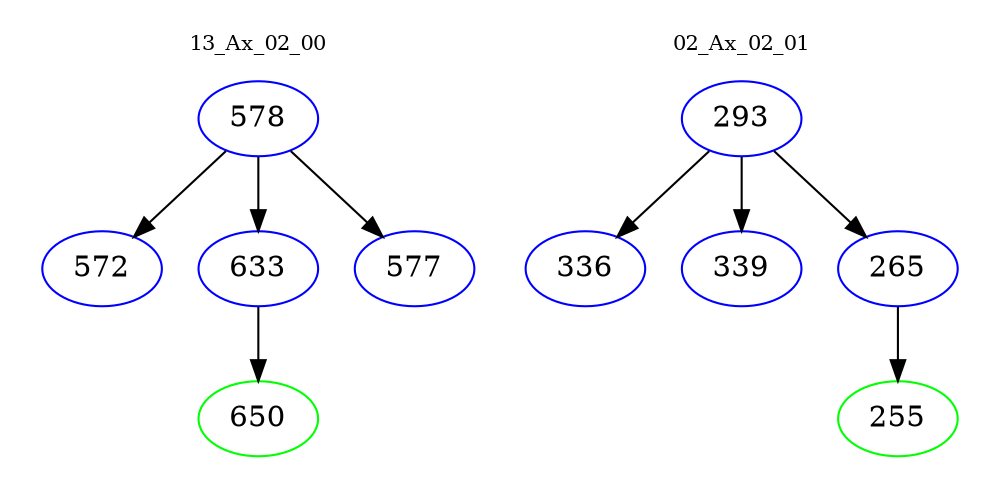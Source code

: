 digraph{
subgraph cluster_0 {
color = white
label = "13_Ax_02_00";
fontsize=10;
T0_578 [label="578", color="blue"]
T0_578 -> T0_572 [color="black"]
T0_572 [label="572", color="blue"]
T0_578 -> T0_633 [color="black"]
T0_633 [label="633", color="blue"]
T0_633 -> T0_650 [color="black"]
T0_650 [label="650", color="green"]
T0_578 -> T0_577 [color="black"]
T0_577 [label="577", color="blue"]
}
subgraph cluster_1 {
color = white
label = "02_Ax_02_01";
fontsize=10;
T1_293 [label="293", color="blue"]
T1_293 -> T1_336 [color="black"]
T1_336 [label="336", color="blue"]
T1_293 -> T1_339 [color="black"]
T1_339 [label="339", color="blue"]
T1_293 -> T1_265 [color="black"]
T1_265 [label="265", color="blue"]
T1_265 -> T1_255 [color="black"]
T1_255 [label="255", color="green"]
}
}
